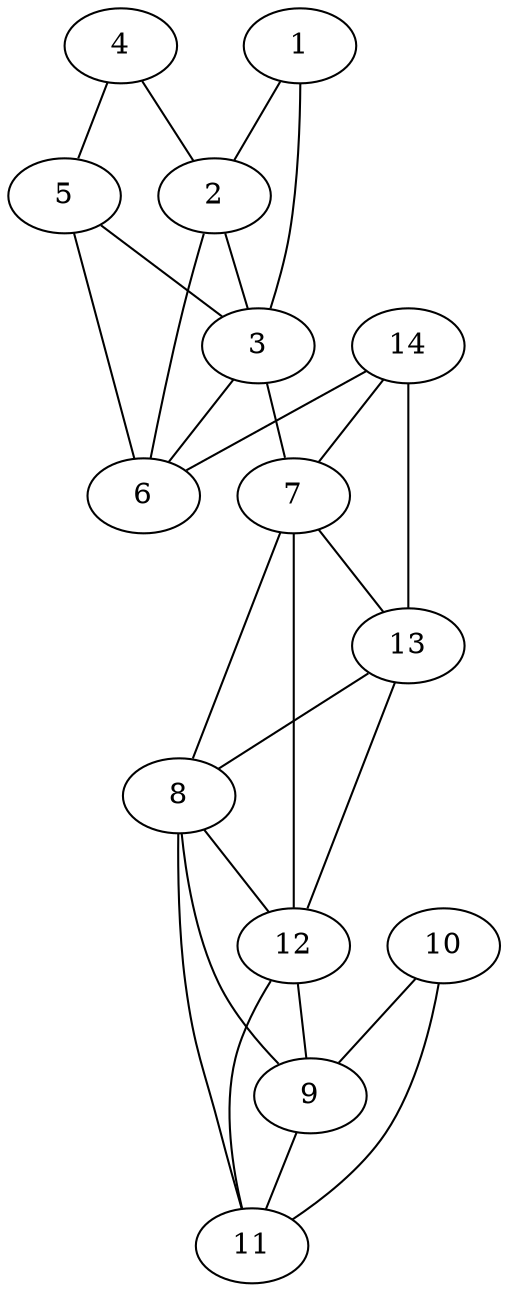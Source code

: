 graph pdb2rbi {
	1	 [aaLength=11,
		sequence=FDGVADYLIRY,
		type=0];
	2	 [aaLength=7,
		sequence=KSQASAL,
		type=0];
	1 -- 2	 [distance0="30.0604",
		frequency=1,
		type0=1];
	3	 [aaLength=4,
		sequence=LAEV,
		type=0];
	1 -- 3	 [distance0="42.35992",
		frequency=1,
		type0=3];
	2 -- 3	 [distance0="17.34809",
		distance1="8.0",
		frequency=2,
		type0=1,
		type1=4];
	6	 [aaLength=4,
		sequence=LAEV,
		type=0];
	2 -- 6	 [distance0="23.87449",
		frequency=1,
		type0=2];
	7	 [aaLength=5,
		sequence=WREAD,
		type=1];
	3 -- 7	 [distance0="25.0",
		frequency=1,
		type0=4];
	3 -- 6	 [distance0="13.11111",
		frequency=1,
		type0=1];
	4	 [aaLength=11,
		sequence=FDGVADYLIRY,
		type=0];
	4 -- 2	 [distance0="39.05892",
		frequency=1,
		type0=3];
	5	 [aaLength=7,
		sequence=KSQASAL,
		type=0];
	4 -- 5	 [distance0="30.91074",
		distance1="9.0",
		frequency=2,
		type0=1,
		type1=4];
	5 -- 3	 [distance0="23.7243",
		frequency=1,
		type0=2];
	5 -- 6	 [distance0="16.03753",
		distance1="8.0",
		frequency=2,
		type0=1,
		type1=4];
	8	 [aaLength=5,
		sequence=RLVYS,
		type=1];
	7 -- 8	 [distance0="16.0",
		distance1="11.0",
		frequency=2,
		type0=2,
		type1=4];
	12	 [aaLength=5,
		sequence=RLVYS,
		type=1];
	7 -- 12	 [distance0="16.0",
		frequency=1,
		type0=3];
	13	 [aaLength=5,
		sequence=WREAD,
		type=1];
	7 -- 13	 [distance0="0.0",
		frequency=1,
		type0=1];
	9	 [aaLength=4,
		sequence=IYKT,
		type=1];
	8 -- 9	 [distance0="9.0",
		distance1="4.0",
		frequency=2,
		type0=2,
		type1=4];
	8 -- 12	 [distance0="0.0",
		frequency=1,
		type0=1];
	11	 [aaLength=4,
		sequence=IYKT,
		type=1];
	9 -- 11	 [distance0="0.0",
		frequency=1,
		type0=1];
	10	 [aaLength=5,
		sequence=FTRIR,
		type=1];
	10 -- 11	 [distance0="10.0",
		frequency=1,
		type0=2];
	10 -- 9	 [distance0="10.0",
		frequency=1,
		type0=1];
	11 -- 8	 [distance0="9.0",
		frequency=1,
		type0=2];
	11 -- 12	 [distance0="9.0",
		frequency=1,
		type0=3];
	12 -- 9	 [distance0="9.0",
		frequency=1,
		type0=2];
	13 -- 8	 [distance0="16.0",
		frequency=1,
		type0=2];
	13 -- 12	 [distance0="16.0",
		distance1="11.0",
		frequency=2,
		type0=3,
		type1=4];
	14	 [aaLength=5,
		sequence=GGDVF,
		type=1];
	14 -- 7	 [distance0="19.0",
		frequency=1,
		type0=1];
	14 -- 6	 [distance0="30.79825",
		frequency=1,
		type0=3];
	14 -- 13	 [distance0="19.0",
		distance1="14.0",
		frequency=2,
		type0=2,
		type1=4];
}
